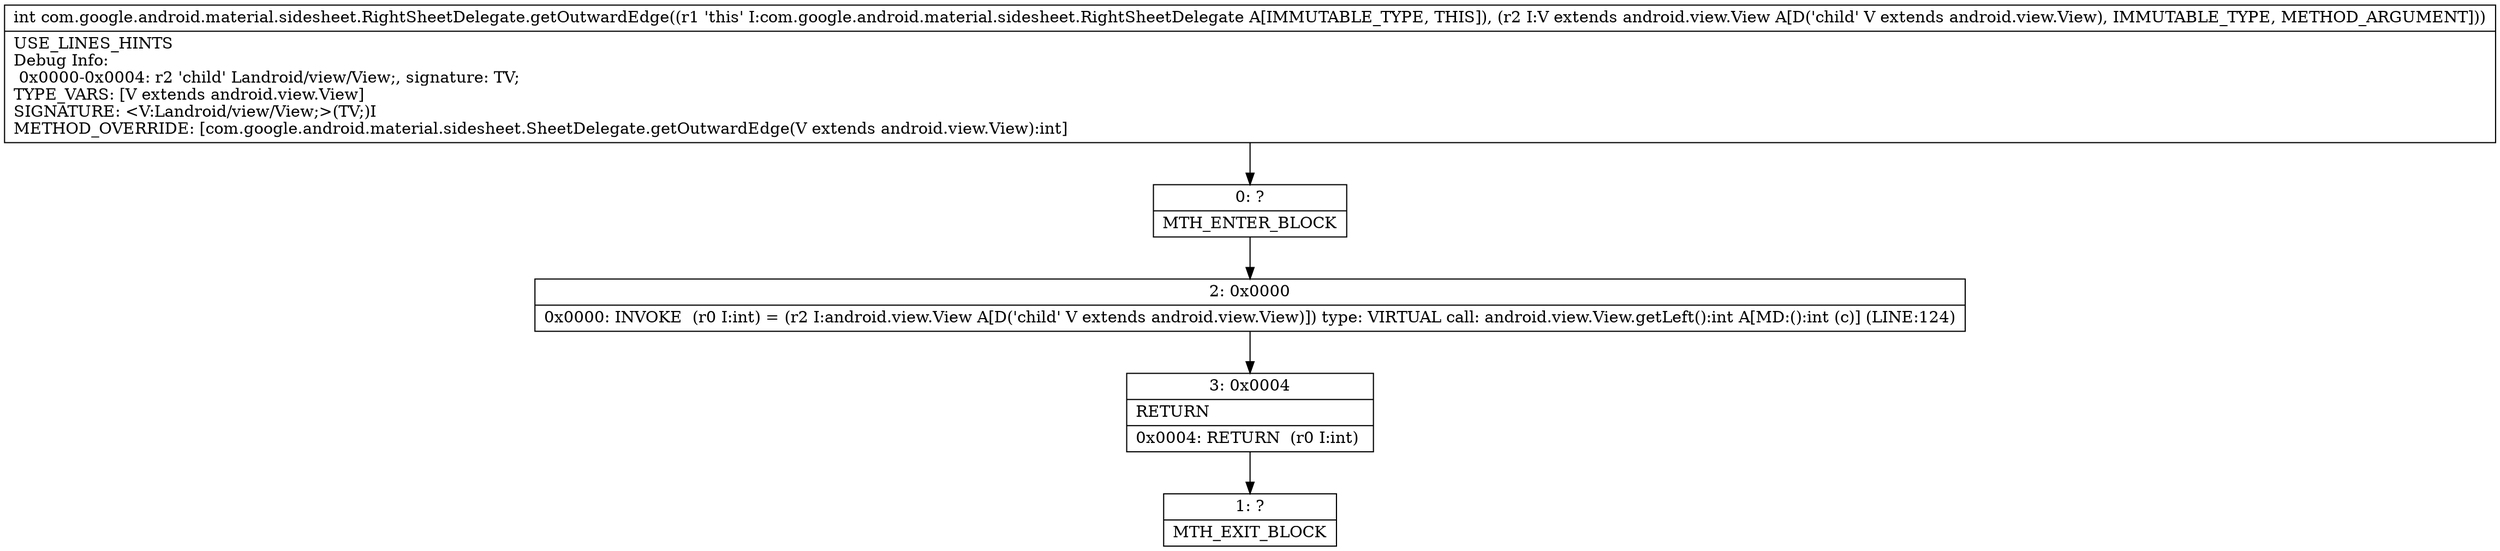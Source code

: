 digraph "CFG forcom.google.android.material.sidesheet.RightSheetDelegate.getOutwardEdge(Landroid\/view\/View;)I" {
Node_0 [shape=record,label="{0\:\ ?|MTH_ENTER_BLOCK\l}"];
Node_2 [shape=record,label="{2\:\ 0x0000|0x0000: INVOKE  (r0 I:int) = (r2 I:android.view.View A[D('child' V extends android.view.View)]) type: VIRTUAL call: android.view.View.getLeft():int A[MD:():int (c)] (LINE:124)\l}"];
Node_3 [shape=record,label="{3\:\ 0x0004|RETURN\l|0x0004: RETURN  (r0 I:int) \l}"];
Node_1 [shape=record,label="{1\:\ ?|MTH_EXIT_BLOCK\l}"];
MethodNode[shape=record,label="{int com.google.android.material.sidesheet.RightSheetDelegate.getOutwardEdge((r1 'this' I:com.google.android.material.sidesheet.RightSheetDelegate A[IMMUTABLE_TYPE, THIS]), (r2 I:V extends android.view.View A[D('child' V extends android.view.View), IMMUTABLE_TYPE, METHOD_ARGUMENT]))  | USE_LINES_HINTS\lDebug Info:\l  0x0000\-0x0004: r2 'child' Landroid\/view\/View;, signature: TV;\lTYPE_VARS: [V extends android.view.View]\lSIGNATURE: \<V:Landroid\/view\/View;\>(TV;)I\lMETHOD_OVERRIDE: [com.google.android.material.sidesheet.SheetDelegate.getOutwardEdge(V extends android.view.View):int]\l}"];
MethodNode -> Node_0;Node_0 -> Node_2;
Node_2 -> Node_3;
Node_3 -> Node_1;
}

